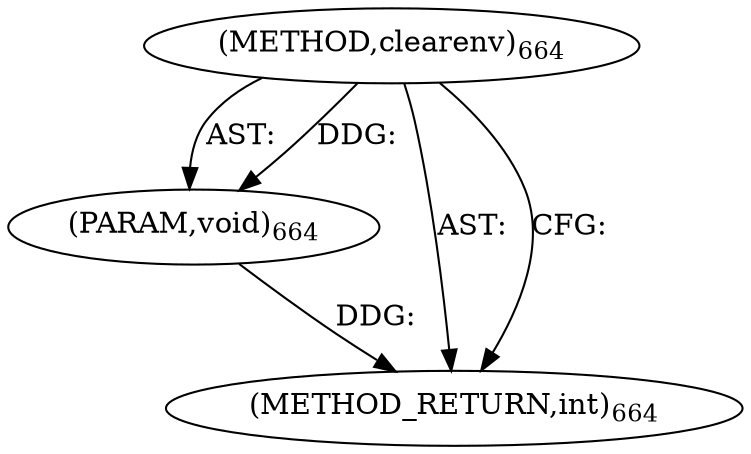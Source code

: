 digraph "clearenv" {  
"45485" [label = <(METHOD,clearenv)<SUB>664</SUB>> ]
"45486" [label = <(PARAM,void)<SUB>664</SUB>> ]
"45487" [label = <(METHOD_RETURN,int)<SUB>664</SUB>> ]
  "45485" -> "45486"  [ label = "AST: "] 
  "45485" -> "45487"  [ label = "AST: "] 
  "45485" -> "45487"  [ label = "CFG: "] 
  "45486" -> "45487"  [ label = "DDG: "] 
  "45485" -> "45486"  [ label = "DDG: "] 
}

